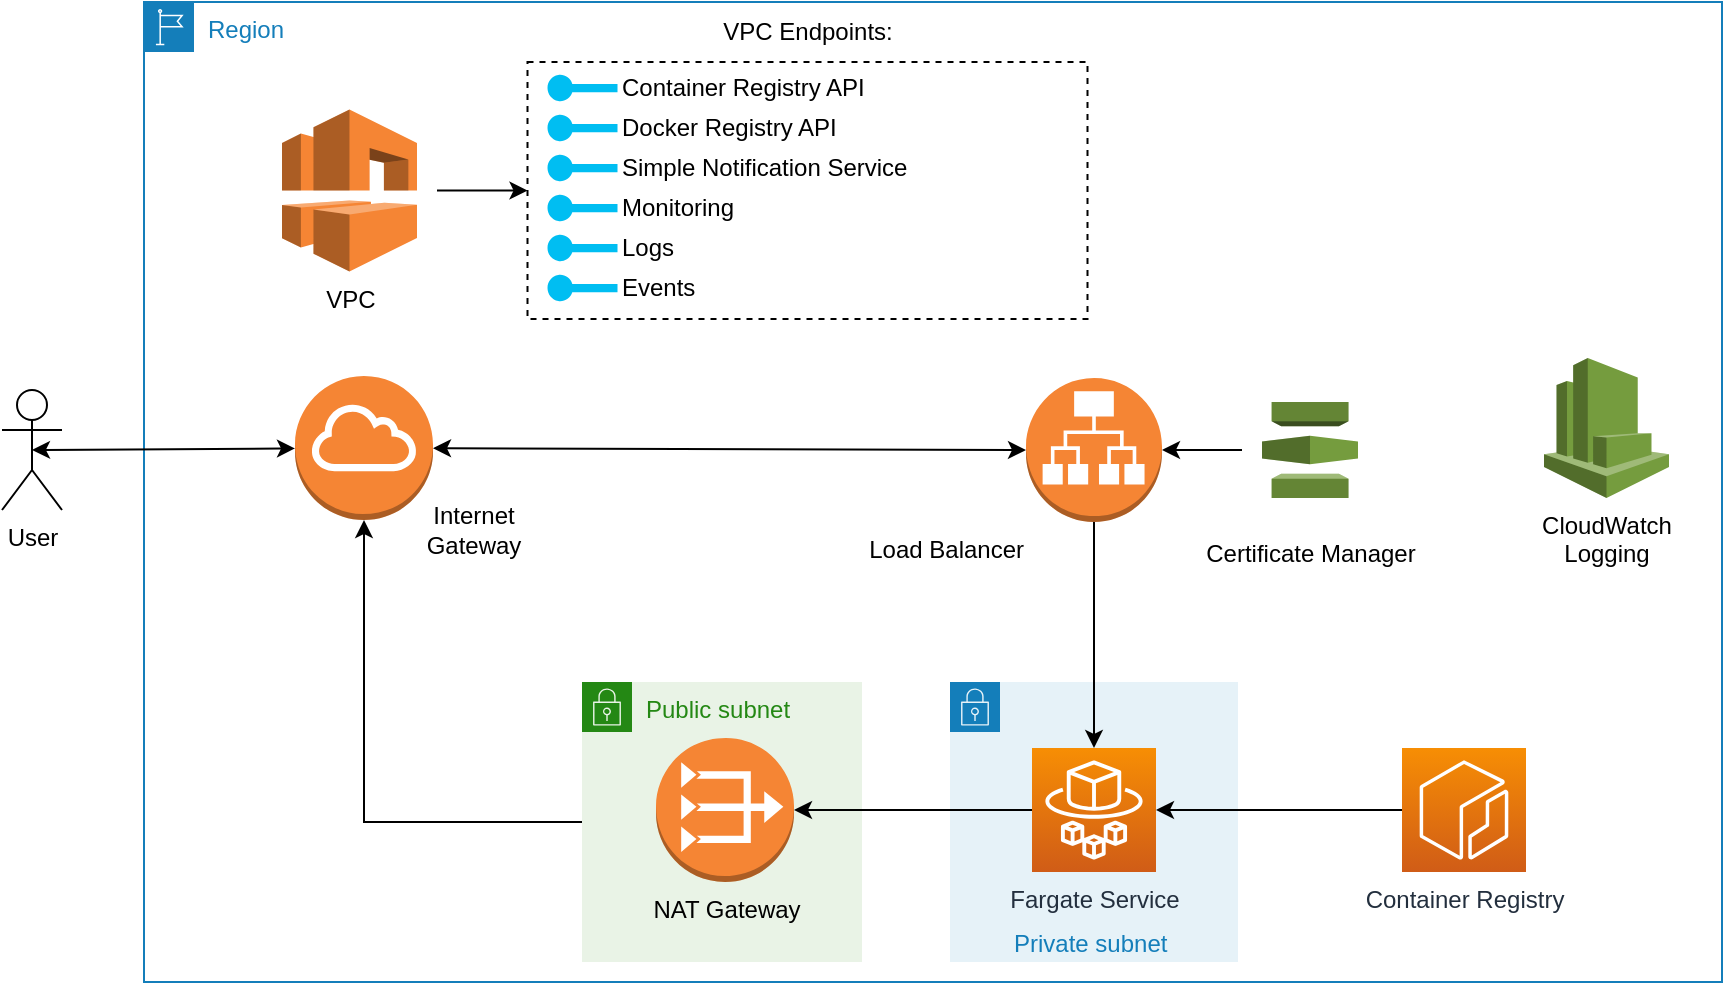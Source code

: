 <mxfile version="17.4.5" type="device"><diagram id="rK9K1XxyletJRa8WHlwP" name="Page-1"><mxGraphModel dx="901" dy="586" grid="1" gridSize="10" guides="1" tooltips="1" connect="1" arrows="0" fold="1" page="1" pageScale="1" pageWidth="1169" pageHeight="827" math="0" shadow="0"><root><mxCell id="0"/><mxCell id="1" parent="0"/><mxCell id="z6MwRY0Weszw4U41Vil4-15" value="Region" style="points=[[0,0],[0.25,0],[0.5,0],[0.75,0],[1,0],[1,0.25],[1,0.5],[1,0.75],[1,1],[0.75,1],[0.5,1],[0.25,1],[0,1],[0,0.75],[0,0.5],[0,0.25]];outlineConnect=0;gradientColor=none;html=1;whiteSpace=wrap;fontSize=12;fontStyle=0;shape=mxgraph.aws4.group;grIcon=mxgraph.aws4.group_region;strokeColor=#147EBA;fillColor=none;verticalAlign=top;align=left;spacingLeft=30;fontColor=#147EBA;dashed=0;" parent="1" vertex="1"><mxGeometry x="91" y="150" width="789" height="490" as="geometry"/></mxCell><mxCell id="z6MwRY0Weszw4U41Vil4-53" value="Private subnet" style="points=[[0,0],[0.25,0],[0.5,0],[0.75,0],[1,0],[1,0.25],[1,0.5],[1,0.75],[1,1],[0.75,1],[0.5,1],[0.25,1],[0,1],[0,0.75],[0,0.5],[0,0.25]];outlineConnect=0;gradientColor=none;html=1;whiteSpace=wrap;fontSize=12;fontStyle=0;shape=mxgraph.aws4.group;grIcon=mxgraph.aws4.group_security_group;grStroke=0;strokeColor=#147EBA;fillColor=#E6F2F8;verticalAlign=bottom;align=left;spacingLeft=30;fontColor=#147EBA;dashed=0;" parent="1" vertex="1"><mxGeometry x="494" y="490" width="144" height="140" as="geometry"/></mxCell><mxCell id="z6MwRY0Weszw4U41Vil4-64" value="" style="edgeStyle=none;rounded=0;orthogonalLoop=1;jettySize=auto;html=1;startArrow=classic;startFill=1;entryX=0;entryY=0.5;entryDx=0;entryDy=0;entryPerimeter=0;" parent="1" source="z6MwRY0Weszw4U41Vil4-37" target="z6MwRY0Weszw4U41Vil4-38" edge="1"><mxGeometry relative="1" as="geometry"><mxPoint x="315.5" y="373" as="targetPoint"/></mxGeometry></mxCell><mxCell id="weDwslZMMMu7gI-IpkZ5-22" style="edgeStyle=orthogonalEdgeStyle;rounded=0;orthogonalLoop=1;jettySize=auto;html=1;exitX=0.5;exitY=1;exitDx=0;exitDy=0;exitPerimeter=0;entryX=0;entryY=0.5;entryDx=0;entryDy=0;endArrow=none;endFill=0;startArrow=classic;startFill=1;" parent="1" source="z6MwRY0Weszw4U41Vil4-37" target="z6MwRY0Weszw4U41Vil4-54" edge="1"><mxGeometry relative="1" as="geometry"/></mxCell><mxCell id="z6MwRY0Weszw4U41Vil4-37" value="" style="outlineConnect=0;dashed=0;verticalLabelPosition=bottom;verticalAlign=top;align=center;html=1;shape=mxgraph.aws3.internet_gateway;fillColor=#F58534;gradientColor=none;" parent="1" vertex="1"><mxGeometry x="166.5" y="337" width="69" height="72" as="geometry"/></mxCell><mxCell id="weDwslZMMMu7gI-IpkZ5-26" style="edgeStyle=orthogonalEdgeStyle;rounded=0;orthogonalLoop=1;jettySize=auto;html=1;exitX=0.5;exitY=1;exitDx=0;exitDy=0;exitPerimeter=0;startArrow=none;startFill=0;endArrow=classic;endFill=1;" parent="1" source="z6MwRY0Weszw4U41Vil4-38" target="yZ256sjZioIjWzTIiLnM-2" edge="1"><mxGeometry relative="1" as="geometry"><mxPoint x="566" y="520" as="targetPoint"/></mxGeometry></mxCell><mxCell id="z6MwRY0Weszw4U41Vil4-38" value="Load Balancer" style="outlineConnect=0;dashed=0;verticalLabelPosition=bottom;verticalAlign=top;align=right;html=1;shape=mxgraph.aws3.application_load_balancer;fillColor=#F58534;gradientColor=none;labelPosition=left;" parent="1" vertex="1"><mxGeometry x="532" y="338" width="68" height="72" as="geometry"/></mxCell><mxCell id="z6MwRY0Weszw4U41Vil4-65" value="" style="edgeStyle=none;rounded=0;orthogonalLoop=1;jettySize=auto;html=1;startArrow=classic;startFill=1;exitX=0.5;exitY=0.5;exitDx=0;exitDy=0;exitPerimeter=0;" parent="1" source="weDwslZMMMu7gI-IpkZ5-21" target="z6MwRY0Weszw4U41Vil4-37" edge="1"><mxGeometry relative="1" as="geometry"><mxPoint x="56" y="373.5" as="sourcePoint"/></mxGeometry></mxCell><mxCell id="z6MwRY0Weszw4U41Vil4-47" value="" style="outlineConnect=0;dashed=0;verticalLabelPosition=bottom;verticalAlign=top;align=center;html=1;shape=mxgraph.aws3.vpc_nat_gateway;fillColor=#F58534;gradientColor=none;" parent="1" vertex="1"><mxGeometry x="351.5" y="515" width="69" height="72" as="geometry"/></mxCell><mxCell id="z6MwRY0Weszw4U41Vil4-54" value="Public subnet" style="points=[[0,0],[0.25,0],[0.5,0],[0.75,0],[1,0],[1,0.25],[1,0.5],[1,0.75],[1,1],[0.75,1],[0.5,1],[0.25,1],[0,1],[0,0.75],[0,0.5],[0,0.25]];outlineConnect=0;gradientColor=none;html=1;whiteSpace=wrap;fontSize=12;fontStyle=0;shape=mxgraph.aws4.group;grIcon=mxgraph.aws4.group_security_group;grStroke=0;strokeColor=#248814;fillColor=#E9F3E6;verticalAlign=top;align=left;spacingLeft=30;fontColor=#248814;dashed=0;" parent="1" vertex="1"><mxGeometry x="310" y="490" width="140" height="140" as="geometry"/></mxCell><mxCell id="z6MwRY0Weszw4U41Vil4-103" style="edgeStyle=orthogonalEdgeStyle;rounded=0;orthogonalLoop=1;jettySize=auto;html=1;exitX=1;exitY=0.5;exitDx=0;exitDy=0;exitPerimeter=0;startArrow=classic;startFill=1;fontSize=12;endArrow=none;endFill=0;" parent="1" source="z6MwRY0Weszw4U41Vil4-55" target="yZ256sjZioIjWzTIiLnM-2" edge="1"><mxGeometry relative="1" as="geometry"><mxPoint x="532" y="554" as="targetPoint"/></mxGeometry></mxCell><mxCell id="z6MwRY0Weszw4U41Vil4-55" value="NAT Gateway" style="outlineConnect=0;dashed=0;verticalLabelPosition=bottom;verticalAlign=top;align=center;html=1;shape=mxgraph.aws3.vpc_nat_gateway;fillColor=#F58534;gradientColor=none;" parent="1" vertex="1"><mxGeometry x="347" y="518" width="69" height="72" as="geometry"/></mxCell><mxCell id="z6MwRY0Weszw4U41Vil4-98" style="edgeStyle=orthogonalEdgeStyle;rounded=0;orthogonalLoop=1;jettySize=auto;html=1;exitX=1;exitY=0.5;exitDx=0;exitDy=0;exitPerimeter=0;entryX=0;entryY=0.5;entryDx=0;entryDy=0;entryPerimeter=0;startArrow=classic;startFill=1;fontSize=12;" parent="1" edge="1"><mxGeometry relative="1" as="geometry"><mxPoint x="751.5" y="554.5" as="sourcePoint"/></mxGeometry></mxCell><mxCell id="z6MwRY0Weszw4U41Vil4-69" style="edgeStyle=none;rounded=0;orthogonalLoop=1;jettySize=auto;html=1;exitX=0.5;exitY=0;exitDx=0;exitDy=0;startArrow=classic;startFill=1;" parent="1" edge="1"><mxGeometry relative="1" as="geometry"><mxPoint x="146" y="417" as="sourcePoint"/><mxPoint x="146" y="417" as="targetPoint"/></mxGeometry></mxCell><mxCell id="z6MwRY0Weszw4U41Vil4-79" value="Internet Gateway" style="text;html=1;strokeColor=none;fillColor=none;align=center;verticalAlign=middle;whiteSpace=wrap;rounded=0;" parent="1" vertex="1"><mxGeometry x="235.5" y="404" width="40" height="20" as="geometry"/></mxCell><mxCell id="weDwslZMMMu7gI-IpkZ5-9" value="CloudWatch&lt;br&gt;Logging" style="outlineConnect=0;dashed=0;verticalLabelPosition=bottom;verticalAlign=top;align=center;html=1;shape=mxgraph.aws3.cloudwatch;fillColor=#759C3E;gradientColor=none;" parent="1" vertex="1"><mxGeometry x="791" y="328" width="62.5" height="70" as="geometry"/></mxCell><mxCell id="yZ256sjZioIjWzTIiLnM-20" style="edgeStyle=orthogonalEdgeStyle;rounded=0;orthogonalLoop=1;jettySize=auto;html=1;exitX=0;exitY=0.5;exitDx=0;exitDy=0;exitPerimeter=0;entryX=1;entryY=0.5;entryDx=0;entryDy=0;entryPerimeter=0;startArrow=none;startFill=0;endArrow=classic;endFill=1;" edge="1" parent="1" source="weDwslZMMMu7gI-IpkZ5-16" target="yZ256sjZioIjWzTIiLnM-2"><mxGeometry relative="1" as="geometry"/></mxCell><mxCell id="weDwslZMMMu7gI-IpkZ5-16" value="Container Registry&lt;br&gt;" style="points=[[0,0,0],[0.25,0,0],[0.5,0,0],[0.75,0,0],[1,0,0],[0,1,0],[0.25,1,0],[0.5,1,0],[0.75,1,0],[1,1,0],[0,0.25,0],[0,0.5,0],[0,0.75,0],[1,0.25,0],[1,0.5,0],[1,0.75,0]];outlineConnect=0;fontColor=#232F3E;gradientColor=#F78E04;gradientDirection=north;fillColor=#D05C17;strokeColor=#ffffff;dashed=0;verticalLabelPosition=bottom;verticalAlign=top;align=center;html=1;fontSize=12;fontStyle=0;aspect=fixed;shape=mxgraph.aws4.resourceIcon;resIcon=mxgraph.aws4.ecr;" parent="1" vertex="1"><mxGeometry x="720" y="523" width="62" height="62" as="geometry"/></mxCell><mxCell id="weDwslZMMMu7gI-IpkZ5-20" style="edgeStyle=orthogonalEdgeStyle;rounded=0;orthogonalLoop=1;jettySize=auto;html=1;exitX=0;exitY=0.5;exitDx=0;exitDy=0;exitPerimeter=0;entryX=1;entryY=0.5;entryDx=0;entryDy=0;entryPerimeter=0;endArrow=classic;endFill=1;startArrow=none;startFill=0;" parent="1" source="weDwslZMMMu7gI-IpkZ5-18" target="z6MwRY0Weszw4U41Vil4-38" edge="1"><mxGeometry relative="1" as="geometry"/></mxCell><mxCell id="weDwslZMMMu7gI-IpkZ5-18" value="&lt;br&gt;Certificate Manager&lt;br&gt;" style="outlineConnect=0;dashed=0;verticalLabelPosition=bottom;verticalAlign=top;align=center;html=1;shape=mxgraph.aws3.certificate_manager;fillColor=#759C3E;gradientColor=none;strokeColor=#000000;strokeWidth=16;perimeterSpacing=10;" parent="1" vertex="1"><mxGeometry x="650" y="350" width="48" height="48" as="geometry"/></mxCell><mxCell id="weDwslZMMMu7gI-IpkZ5-21" value="User" style="shape=umlActor;verticalLabelPosition=bottom;verticalAlign=top;html=1;outlineConnect=0;strokeColor=#000000;strokeWidth=1;" parent="1" vertex="1"><mxGeometry x="20" y="344" width="30" height="60" as="geometry"/></mxCell><mxCell id="yZ256sjZioIjWzTIiLnM-1" value="&lt;div&gt;VPC&lt;/div&gt;" style="outlineConnect=0;dashed=0;verticalLabelPosition=bottom;verticalAlign=top;align=center;html=1;shape=mxgraph.aws3.vpc;fillColor=#F58534;gradientColor=none;perimeterSpacing=10;" vertex="1" parent="1"><mxGeometry x="160" y="203.75" width="67.5" height="81" as="geometry"/></mxCell><mxCell id="yZ256sjZioIjWzTIiLnM-2" value="Fargate Service" style="sketch=0;points=[[0,0,0],[0.25,0,0],[0.5,0,0],[0.75,0,0],[1,0,0],[0,1,0],[0.25,1,0],[0.5,1,0],[0.75,1,0],[1,1,0],[0,0.25,0],[0,0.5,0],[0,0.75,0],[1,0.25,0],[1,0.5,0],[1,0.75,0]];outlineConnect=0;fontColor=#232F3E;gradientColor=#F78E04;gradientDirection=north;fillColor=#D05C17;strokeColor=#ffffff;dashed=0;verticalLabelPosition=bottom;verticalAlign=top;align=center;html=1;fontSize=12;fontStyle=0;aspect=fixed;shape=mxgraph.aws4.resourceIcon;resIcon=mxgraph.aws4.fargate;" vertex="1" parent="1"><mxGeometry x="535" y="523" width="62" height="62" as="geometry"/></mxCell><mxCell id="yZ256sjZioIjWzTIiLnM-15" style="edgeStyle=orthogonalEdgeStyle;rounded=0;orthogonalLoop=1;jettySize=auto;html=1;exitX=0;exitY=0.5;exitDx=0;exitDy=0;startArrow=classic;startFill=1;endArrow=none;endFill=0;" edge="1" parent="1" source="yZ256sjZioIjWzTIiLnM-13" target="yZ256sjZioIjWzTIiLnM-1"><mxGeometry relative="1" as="geometry"/></mxCell><mxCell id="yZ256sjZioIjWzTIiLnM-18" value="" style="group" vertex="1" connectable="0" parent="1"><mxGeometry x="282.75" y="150" width="280" height="158.5" as="geometry"/></mxCell><mxCell id="yZ256sjZioIjWzTIiLnM-14" value="" style="group" vertex="1" connectable="0" parent="yZ256sjZioIjWzTIiLnM-18"><mxGeometry y="30" width="280" height="128.5" as="geometry"/></mxCell><mxCell id="yZ256sjZioIjWzTIiLnM-13" value="" style="rounded=0;whiteSpace=wrap;html=1;fillColor=none;dashed=1;" vertex="1" parent="yZ256sjZioIjWzTIiLnM-14"><mxGeometry width="280" height="128.5" as="geometry"/></mxCell><mxCell id="yZ256sjZioIjWzTIiLnM-5" value="Container Registry API" style="verticalLabelPosition=middle;html=1;verticalAlign=middle;align=left;strokeColor=none;fillColor=#00BEF2;shape=mxgraph.azure.service_endpoint;labelPosition=right;aspect=fixed;" vertex="1" parent="yZ256sjZioIjWzTIiLnM-14"><mxGeometry x="10" y="6" width="35" height="14" as="geometry"/></mxCell><mxCell id="yZ256sjZioIjWzTIiLnM-7" value="Docker Registry API" style="verticalLabelPosition=middle;html=1;verticalAlign=middle;align=left;strokeColor=none;fillColor=#00BEF2;shape=mxgraph.azure.service_endpoint;labelPosition=right;aspect=fixed;" vertex="1" parent="yZ256sjZioIjWzTIiLnM-14"><mxGeometry x="10" y="26" width="35" height="14" as="geometry"/></mxCell><mxCell id="yZ256sjZioIjWzTIiLnM-8" value="Simple Notification Service" style="verticalLabelPosition=middle;html=1;verticalAlign=middle;align=left;strokeColor=none;fillColor=#00BEF2;shape=mxgraph.azure.service_endpoint;labelPosition=right;aspect=fixed;" vertex="1" parent="yZ256sjZioIjWzTIiLnM-14"><mxGeometry x="10" y="46" width="35" height="14" as="geometry"/></mxCell><mxCell id="yZ256sjZioIjWzTIiLnM-9" value="Monitoring" style="verticalLabelPosition=middle;html=1;verticalAlign=middle;align=left;strokeColor=none;fillColor=#00BEF2;shape=mxgraph.azure.service_endpoint;labelPosition=right;aspect=fixed;" vertex="1" parent="yZ256sjZioIjWzTIiLnM-14"><mxGeometry x="10" y="66" width="35" height="14" as="geometry"/></mxCell><mxCell id="yZ256sjZioIjWzTIiLnM-10" value="Logs" style="verticalLabelPosition=middle;html=1;verticalAlign=middle;align=left;strokeColor=none;fillColor=#00BEF2;shape=mxgraph.azure.service_endpoint;labelPosition=right;aspect=fixed;" vertex="1" parent="yZ256sjZioIjWzTIiLnM-14"><mxGeometry x="10" y="86" width="35" height="14" as="geometry"/></mxCell><mxCell id="yZ256sjZioIjWzTIiLnM-11" value="Events" style="verticalLabelPosition=middle;html=1;verticalAlign=middle;align=left;strokeColor=none;fillColor=#00BEF2;shape=mxgraph.azure.service_endpoint;labelPosition=right;aspect=fixed;" vertex="1" parent="yZ256sjZioIjWzTIiLnM-14"><mxGeometry x="10" y="106" width="35" height="14" as="geometry"/></mxCell><mxCell id="yZ256sjZioIjWzTIiLnM-17" value="VPC Endpoints:" style="text;html=1;strokeColor=none;fillColor=none;align=center;verticalAlign=middle;whiteSpace=wrap;rounded=0;dashed=1;" vertex="1" parent="yZ256sjZioIjWzTIiLnM-18"><mxGeometry x="74.88" width="130.25" height="30" as="geometry"/></mxCell></root></mxGraphModel></diagram></mxfile>